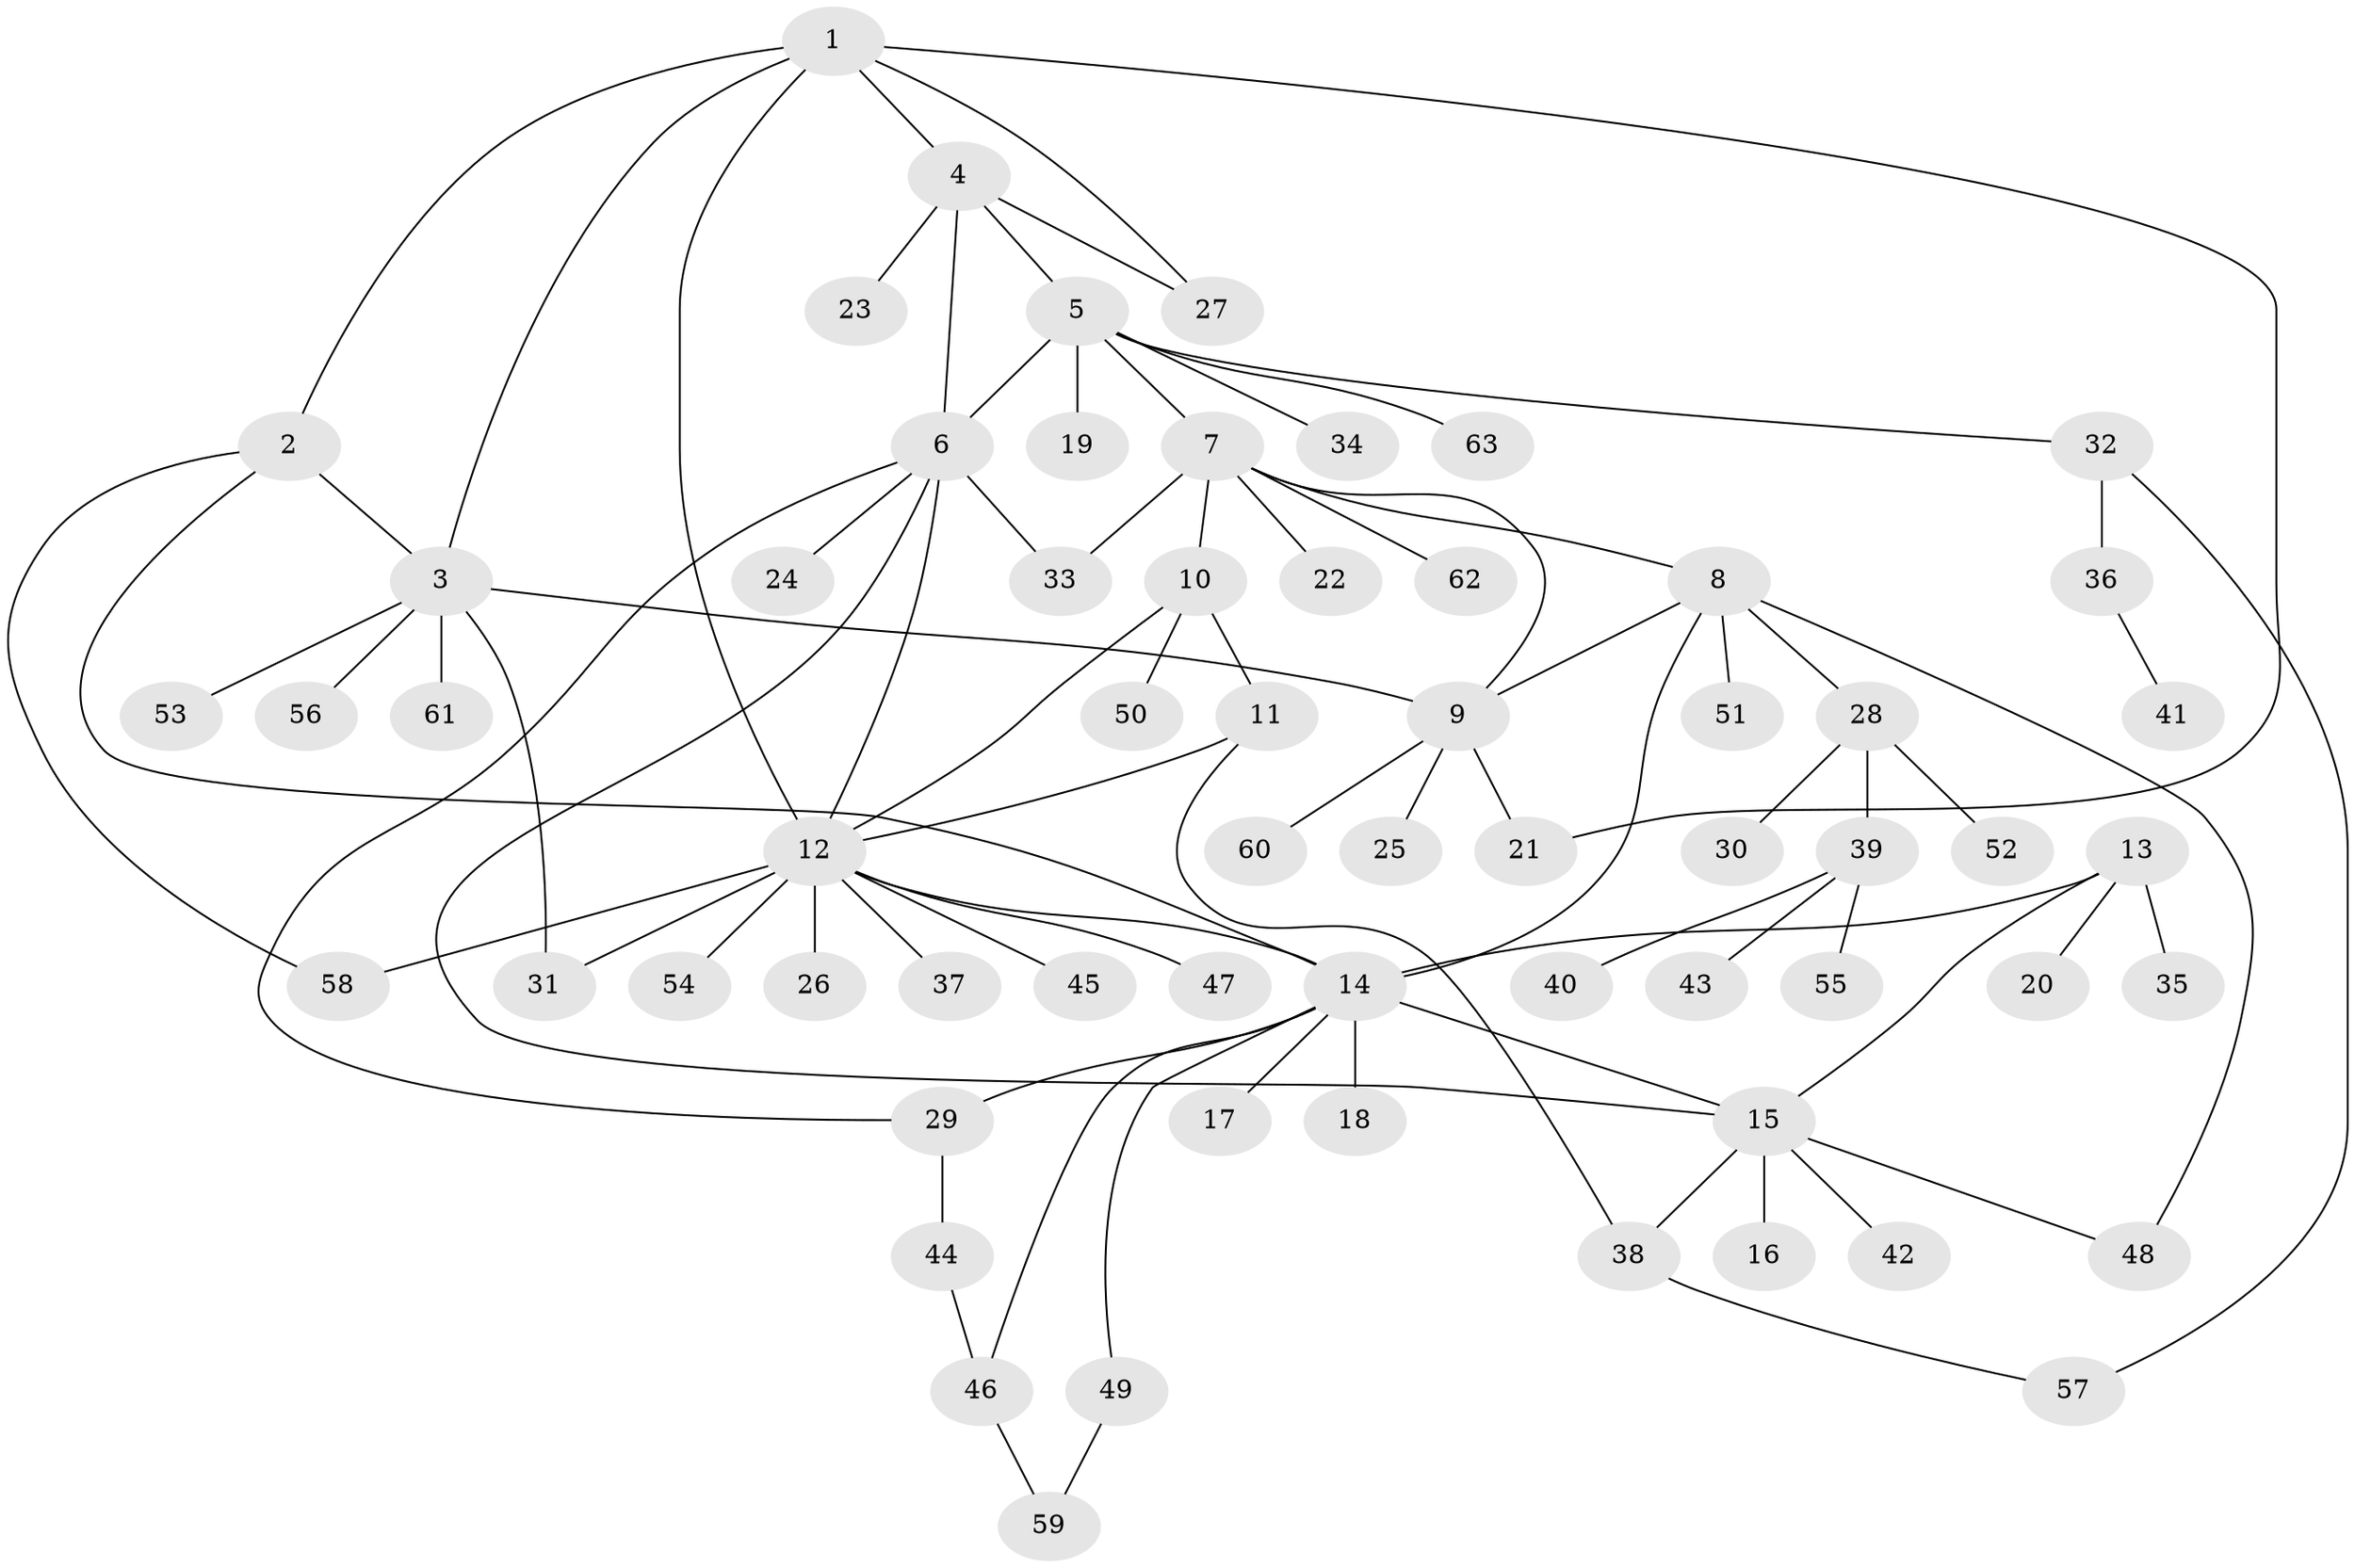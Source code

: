 // Generated by graph-tools (version 1.1) at 2025/54/03/09/25 04:54:41]
// undirected, 63 vertices, 84 edges
graph export_dot {
graph [start="1"]
  node [color=gray90,style=filled];
  1;
  2;
  3;
  4;
  5;
  6;
  7;
  8;
  9;
  10;
  11;
  12;
  13;
  14;
  15;
  16;
  17;
  18;
  19;
  20;
  21;
  22;
  23;
  24;
  25;
  26;
  27;
  28;
  29;
  30;
  31;
  32;
  33;
  34;
  35;
  36;
  37;
  38;
  39;
  40;
  41;
  42;
  43;
  44;
  45;
  46;
  47;
  48;
  49;
  50;
  51;
  52;
  53;
  54;
  55;
  56;
  57;
  58;
  59;
  60;
  61;
  62;
  63;
  1 -- 2;
  1 -- 3;
  1 -- 4;
  1 -- 12;
  1 -- 21;
  1 -- 27;
  2 -- 3;
  2 -- 14;
  2 -- 58;
  3 -- 9;
  3 -- 31;
  3 -- 53;
  3 -- 56;
  3 -- 61;
  4 -- 5;
  4 -- 6;
  4 -- 23;
  4 -- 27;
  5 -- 6;
  5 -- 7;
  5 -- 19;
  5 -- 32;
  5 -- 34;
  5 -- 63;
  6 -- 12;
  6 -- 15;
  6 -- 24;
  6 -- 29;
  6 -- 33;
  7 -- 8;
  7 -- 9;
  7 -- 10;
  7 -- 22;
  7 -- 33;
  7 -- 62;
  8 -- 9;
  8 -- 14;
  8 -- 28;
  8 -- 48;
  8 -- 51;
  9 -- 21;
  9 -- 25;
  9 -- 60;
  10 -- 11;
  10 -- 12;
  10 -- 50;
  11 -- 12;
  11 -- 38;
  12 -- 14;
  12 -- 26;
  12 -- 31;
  12 -- 37;
  12 -- 45;
  12 -- 47;
  12 -- 54;
  12 -- 58;
  13 -- 14;
  13 -- 15;
  13 -- 20;
  13 -- 35;
  14 -- 15;
  14 -- 17;
  14 -- 18;
  14 -- 29;
  14 -- 46;
  14 -- 49;
  15 -- 16;
  15 -- 38;
  15 -- 42;
  15 -- 48;
  28 -- 30;
  28 -- 39;
  28 -- 52;
  29 -- 44;
  32 -- 36;
  32 -- 57;
  36 -- 41;
  38 -- 57;
  39 -- 40;
  39 -- 43;
  39 -- 55;
  44 -- 46;
  46 -- 59;
  49 -- 59;
}
